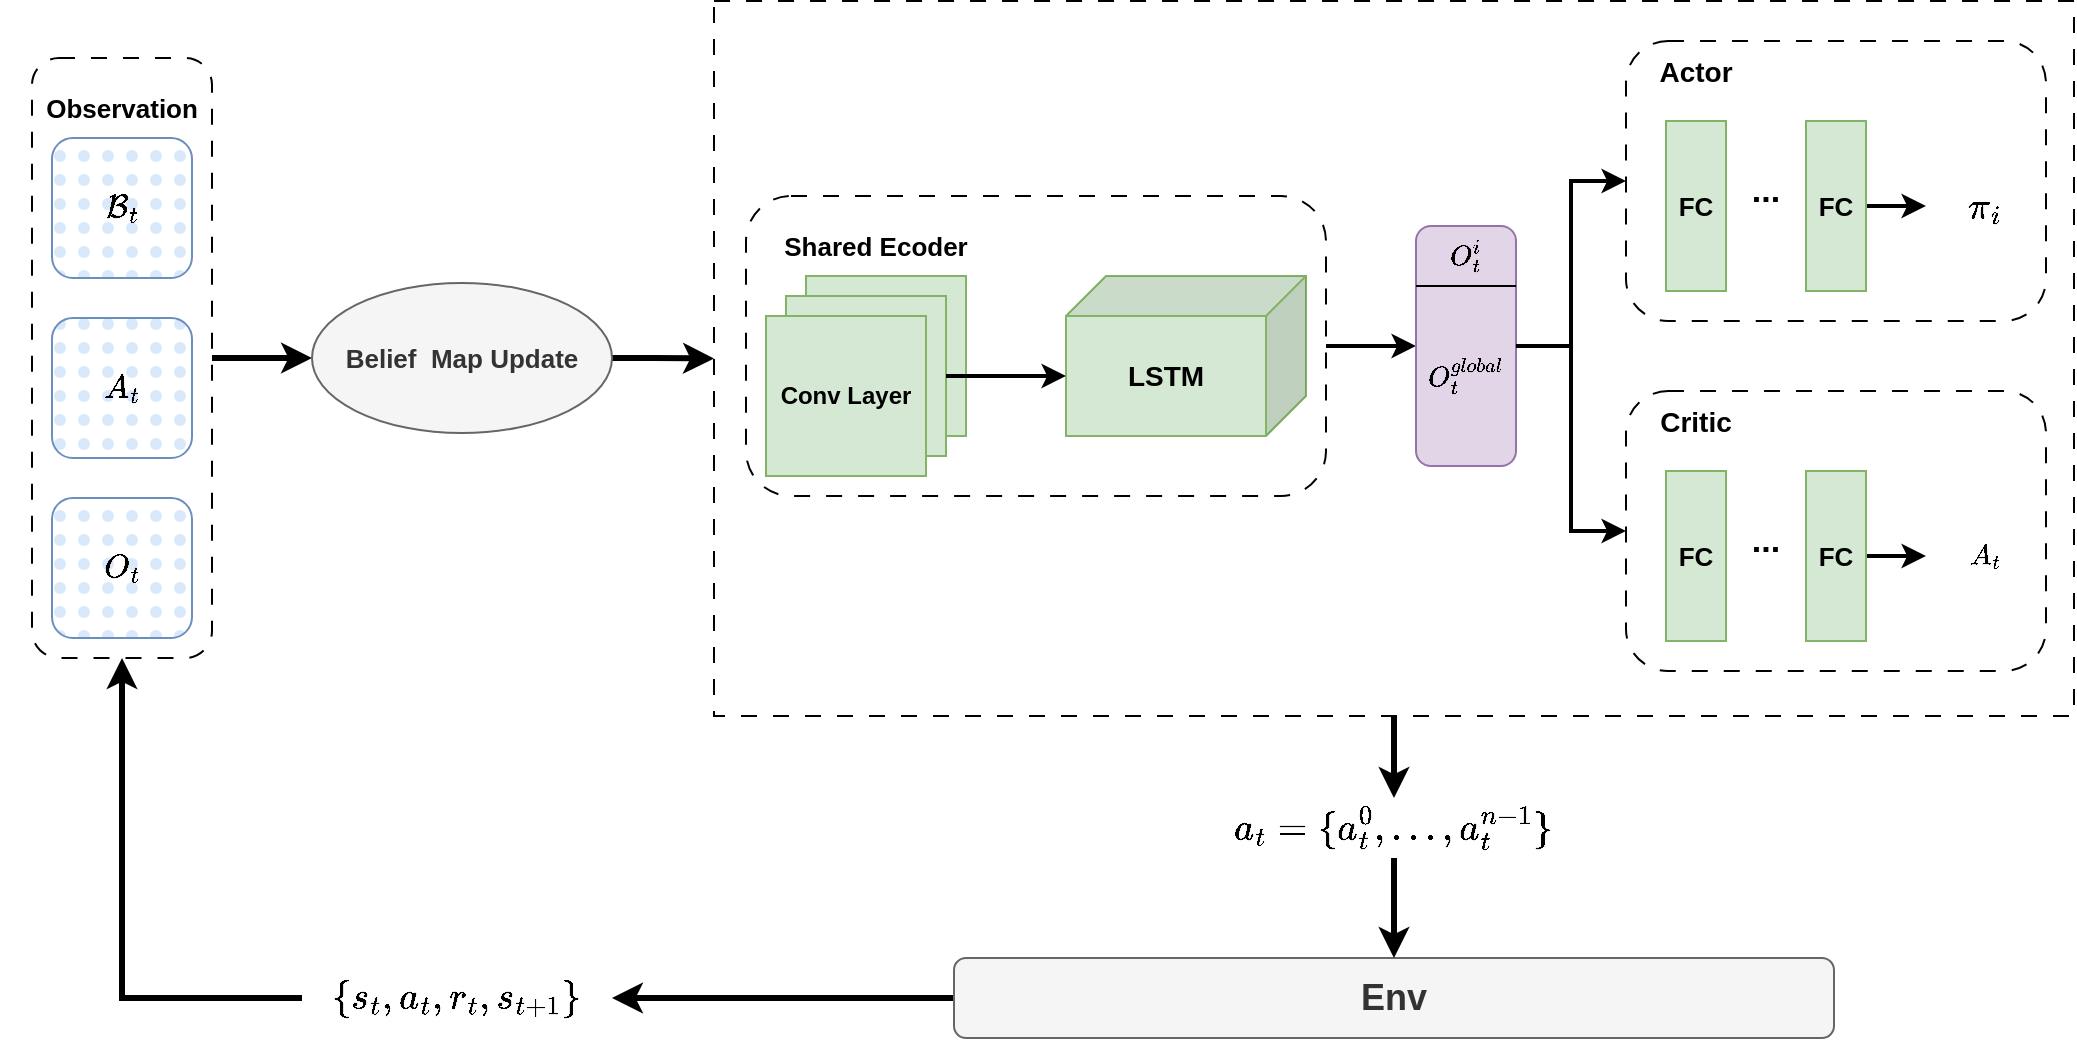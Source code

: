 <mxfile version="21.7.5" type="github">
  <diagram name="第 1 页" id="YNtreHXLW_XTTCcb58yX">
    <mxGraphModel dx="1615" dy="857" grid="1" gridSize="10" guides="1" tooltips="1" connect="1" arrows="1" fold="1" page="1" pageScale="1" pageWidth="2339" pageHeight="3300" math="1" shadow="0">
      <root>
        <mxCell id="0" />
        <mxCell id="1" parent="0" />
        <mxCell id="LSHb6EYZrm_vwkN75SZw-78" style="edgeStyle=orthogonalEdgeStyle;rounded=0;orthogonalLoop=1;jettySize=auto;html=1;exitX=0.5;exitY=1;exitDx=0;exitDy=0;entryX=0.5;entryY=0;entryDx=0;entryDy=0;strokeWidth=3;" edge="1" parent="1" source="LSHb6EYZrm_vwkN75SZw-7" target="LSHb6EYZrm_vwkN75SZw-77">
          <mxGeometry relative="1" as="geometry" />
        </mxCell>
        <mxCell id="LSHb6EYZrm_vwkN75SZw-7" value="" style="rounded=0;whiteSpace=wrap;html=1;dashed=1;dashPattern=8 8;" vertex="1" parent="1">
          <mxGeometry x="531" y="91.5" width="680" height="357.5" as="geometry" />
        </mxCell>
        <mxCell id="LSHb6EYZrm_vwkN75SZw-30" style="edgeStyle=orthogonalEdgeStyle;rounded=0;orthogonalLoop=1;jettySize=auto;html=1;exitX=1;exitY=0.5;exitDx=0;exitDy=0;strokeWidth=2;" edge="1" parent="1" source="LSHb6EYZrm_vwkN75SZw-28" target="LSHb6EYZrm_vwkN75SZw-19">
          <mxGeometry relative="1" as="geometry" />
        </mxCell>
        <mxCell id="LSHb6EYZrm_vwkN75SZw-28" value="" style="rounded=1;whiteSpace=wrap;html=1;dashed=1;dashPattern=8 8;" vertex="1" parent="1">
          <mxGeometry x="547" y="189" width="290" height="150" as="geometry" />
        </mxCell>
        <mxCell id="LSHb6EYZrm_vwkN75SZw-8" style="edgeStyle=orthogonalEdgeStyle;rounded=0;orthogonalLoop=1;jettySize=auto;html=1;exitX=1;exitY=0.5;exitDx=0;exitDy=0;strokeWidth=3;" edge="1" parent="1" source="LSHb6EYZrm_vwkN75SZw-4" target="LSHb6EYZrm_vwkN75SZw-6">
          <mxGeometry relative="1" as="geometry" />
        </mxCell>
        <mxCell id="LSHb6EYZrm_vwkN75SZw-4" value="" style="rounded=1;whiteSpace=wrap;html=1;dashed=1;dashPattern=8 8;strokeColor=#000000;strokeWidth=1;" vertex="1" parent="1">
          <mxGeometry x="190" y="120" width="90" height="300" as="geometry" />
        </mxCell>
        <mxCell id="LSHb6EYZrm_vwkN75SZw-2" value="&lt;b&gt;&lt;font style=&quot;font-size: 14px;&quot;&gt;$$\mathcal{B}_t$$&lt;/font&gt;&lt;/b&gt;" style="rounded=1;whiteSpace=wrap;html=1;fillColor=#dae8fc;strokeColor=#6c8ebf;fillStyle=dots;" vertex="1" parent="1">
          <mxGeometry x="200" y="160" width="70" height="70" as="geometry" />
        </mxCell>
        <mxCell id="LSHb6EYZrm_vwkN75SZw-1" value="&lt;b&gt;&lt;font style=&quot;font-size: 14px;&quot;&gt;$$A_t$$&lt;/font&gt;&lt;/b&gt;" style="rounded=1;whiteSpace=wrap;html=1;fillColor=#dae8fc;strokeColor=#6c8ebf;fillStyle=dots;" vertex="1" parent="1">
          <mxGeometry x="200" y="250" width="70" height="70" as="geometry" />
        </mxCell>
        <mxCell id="LSHb6EYZrm_vwkN75SZw-3" value="&lt;b&gt;&lt;font style=&quot;font-size: 14px;&quot;&gt;$$O_t$$&lt;/font&gt;&lt;/b&gt;" style="rounded=1;whiteSpace=wrap;html=1;fillColor=#dae8fc;strokeColor=#6c8ebf;fillStyle=dots;" vertex="1" parent="1">
          <mxGeometry x="200" y="340" width="70" height="70" as="geometry" />
        </mxCell>
        <mxCell id="LSHb6EYZrm_vwkN75SZw-5" value="&lt;b&gt;&lt;font style=&quot;font-size: 13px;&quot;&gt;Observation&lt;/font&gt;&lt;/b&gt;" style="text;html=1;strokeColor=none;fillColor=none;align=center;verticalAlign=middle;whiteSpace=wrap;rounded=0;" vertex="1" parent="1">
          <mxGeometry x="205" y="130" width="60" height="30" as="geometry" />
        </mxCell>
        <mxCell id="LSHb6EYZrm_vwkN75SZw-72" style="edgeStyle=orthogonalEdgeStyle;rounded=0;orthogonalLoop=1;jettySize=auto;html=1;exitX=1;exitY=0.5;exitDx=0;exitDy=0;entryX=0;entryY=0.5;entryDx=0;entryDy=0;strokeWidth=3;" edge="1" parent="1" source="LSHb6EYZrm_vwkN75SZw-6" target="LSHb6EYZrm_vwkN75SZw-7">
          <mxGeometry relative="1" as="geometry">
            <Array as="points">
              <mxPoint x="500" y="270" />
              <mxPoint x="500" y="270" />
            </Array>
          </mxGeometry>
        </mxCell>
        <mxCell id="LSHb6EYZrm_vwkN75SZw-6" value="&lt;b&gt;&lt;font style=&quot;font-size: 13px;&quot;&gt;Belief&amp;nbsp; Map Update&lt;/font&gt;&lt;/b&gt;" style="ellipse;whiteSpace=wrap;html=1;fillColor=#f5f5f5;fontColor=#333333;strokeColor=#666666;" vertex="1" parent="1">
          <mxGeometry x="330" y="232.5" width="150" height="75" as="geometry" />
        </mxCell>
        <mxCell id="LSHb6EYZrm_vwkN75SZw-15" value="" style="group" vertex="1" connectable="0" parent="1">
          <mxGeometry x="557" y="229" width="100" height="100" as="geometry" />
        </mxCell>
        <mxCell id="LSHb6EYZrm_vwkN75SZw-10" value="" style="whiteSpace=wrap;html=1;aspect=fixed;fillColor=#d5e8d4;strokeColor=#82b366;" vertex="1" parent="LSHb6EYZrm_vwkN75SZw-15">
          <mxGeometry x="20" width="80" height="80" as="geometry" />
        </mxCell>
        <mxCell id="LSHb6EYZrm_vwkN75SZw-13" value="" style="whiteSpace=wrap;html=1;aspect=fixed;fillColor=#d5e8d4;strokeColor=#82b366;" vertex="1" parent="LSHb6EYZrm_vwkN75SZw-15">
          <mxGeometry x="10" y="10" width="80" height="80" as="geometry" />
        </mxCell>
        <mxCell id="LSHb6EYZrm_vwkN75SZw-14" value="&lt;b&gt;Conv Layer&lt;/b&gt;" style="whiteSpace=wrap;html=1;aspect=fixed;fillColor=#d5e8d4;strokeColor=#82b366;" vertex="1" parent="LSHb6EYZrm_vwkN75SZw-15">
          <mxGeometry y="20" width="80" height="80" as="geometry" />
        </mxCell>
        <mxCell id="LSHb6EYZrm_vwkN75SZw-16" value="&lt;font style=&quot;font-size: 14px;&quot;&gt;&lt;b&gt;LSTM&lt;/b&gt;&lt;/font&gt;" style="shape=cube;whiteSpace=wrap;html=1;boundedLbl=1;backgroundOutline=1;darkOpacity=0.05;darkOpacity2=0.1;flipH=1;fillColor=#d5e8d4;strokeColor=#82b366;" vertex="1" parent="1">
          <mxGeometry x="707" y="229" width="120" height="80" as="geometry" />
        </mxCell>
        <mxCell id="LSHb6EYZrm_vwkN75SZw-18" style="edgeStyle=orthogonalEdgeStyle;rounded=0;orthogonalLoop=1;jettySize=auto;html=1;exitX=1;exitY=0.5;exitDx=0;exitDy=0;entryX=0;entryY=0;entryDx=120;entryDy=50;entryPerimeter=0;strokeWidth=2;" edge="1" parent="1" source="LSHb6EYZrm_vwkN75SZw-13" target="LSHb6EYZrm_vwkN75SZw-16">
          <mxGeometry relative="1" as="geometry" />
        </mxCell>
        <mxCell id="LSHb6EYZrm_vwkN75SZw-25" value="" style="group" vertex="1" connectable="0" parent="1">
          <mxGeometry x="877" y="204" width="60" height="120" as="geometry" />
        </mxCell>
        <mxCell id="LSHb6EYZrm_vwkN75SZw-19" value="" style="rounded=1;whiteSpace=wrap;html=1;fillColor=#e1d5e7;strokeColor=#9673a6;" vertex="1" parent="LSHb6EYZrm_vwkN75SZw-25">
          <mxGeometry x="5" width="50" height="120" as="geometry" />
        </mxCell>
        <mxCell id="LSHb6EYZrm_vwkN75SZw-22" value="" style="endArrow=none;html=1;rounded=0;entryX=1;entryY=0.25;entryDx=0;entryDy=0;exitX=0;exitY=0.25;exitDx=0;exitDy=0;" edge="1" parent="LSHb6EYZrm_vwkN75SZw-25" source="LSHb6EYZrm_vwkN75SZw-19" target="LSHb6EYZrm_vwkN75SZw-19">
          <mxGeometry width="50" height="50" relative="1" as="geometry">
            <mxPoint x="-35" y="60" as="sourcePoint" />
            <mxPoint x="15" y="10" as="targetPoint" />
          </mxGeometry>
        </mxCell>
        <mxCell id="LSHb6EYZrm_vwkN75SZw-23" value="$$O^{i}_t$$" style="text;html=1;strokeColor=none;fillColor=none;align=center;verticalAlign=middle;whiteSpace=wrap;rounded=0;" vertex="1" parent="LSHb6EYZrm_vwkN75SZw-25">
          <mxGeometry width="60" height="30" as="geometry" />
        </mxCell>
        <mxCell id="LSHb6EYZrm_vwkN75SZw-24" value="$$O_t^{global}$$" style="text;html=1;strokeColor=none;fillColor=none;align=center;verticalAlign=middle;whiteSpace=wrap;rounded=0;" vertex="1" parent="LSHb6EYZrm_vwkN75SZw-25">
          <mxGeometry y="60" width="60" height="30" as="geometry" />
        </mxCell>
        <mxCell id="LSHb6EYZrm_vwkN75SZw-29" value="&lt;b&gt;&lt;font style=&quot;font-size: 13px;&quot;&gt;Shared Ecoder&lt;/font&gt;&lt;/b&gt;" style="text;html=1;strokeColor=none;fillColor=none;align=center;verticalAlign=middle;whiteSpace=wrap;rounded=0;" vertex="1" parent="1">
          <mxGeometry x="557" y="199" width="110" height="30" as="geometry" />
        </mxCell>
        <mxCell id="LSHb6EYZrm_vwkN75SZw-47" value="" style="rounded=1;whiteSpace=wrap;html=1;dashed=1;dashPattern=8 8;" vertex="1" parent="1">
          <mxGeometry x="987" y="111.5" width="210" height="140" as="geometry" />
        </mxCell>
        <mxCell id="LSHb6EYZrm_vwkN75SZw-48" value="&lt;b&gt;&lt;font style=&quot;font-size: 13px;&quot;&gt;FC&lt;/font&gt;&lt;/b&gt;" style="rounded=0;whiteSpace=wrap;html=1;fillColor=#d5e8d4;strokeColor=#82b366;" vertex="1" parent="1">
          <mxGeometry x="1007" y="151.5" width="30" height="85" as="geometry" />
        </mxCell>
        <mxCell id="LSHb6EYZrm_vwkN75SZw-55" style="edgeStyle=orthogonalEdgeStyle;rounded=0;orthogonalLoop=1;jettySize=auto;html=1;exitX=1;exitY=0.5;exitDx=0;exitDy=0;strokeWidth=2;" edge="1" parent="1" source="LSHb6EYZrm_vwkN75SZw-49" target="LSHb6EYZrm_vwkN75SZw-54">
          <mxGeometry relative="1" as="geometry" />
        </mxCell>
        <mxCell id="LSHb6EYZrm_vwkN75SZw-49" value="&lt;b&gt;&lt;font style=&quot;font-size: 13px;&quot;&gt;FC&lt;/font&gt;&lt;/b&gt;" style="rounded=0;whiteSpace=wrap;html=1;fillColor=#d5e8d4;strokeColor=#82b366;" vertex="1" parent="1">
          <mxGeometry x="1077" y="151.5" width="30" height="85" as="geometry" />
        </mxCell>
        <mxCell id="LSHb6EYZrm_vwkN75SZw-51" value="&lt;font size=&quot;1&quot; style=&quot;&quot;&gt;&lt;b style=&quot;font-size: 17px;&quot;&gt;...&lt;/b&gt;&lt;/font&gt;" style="text;html=1;strokeColor=none;fillColor=none;align=center;verticalAlign=middle;whiteSpace=wrap;rounded=0;" vertex="1" parent="1">
          <mxGeometry x="1027" y="171.5" width="60" height="30" as="geometry" />
        </mxCell>
        <mxCell id="LSHb6EYZrm_vwkN75SZw-52" value="&lt;font style=&quot;font-size: 14px;&quot;&gt;&lt;b&gt;Actor&lt;/b&gt;&lt;/font&gt;" style="text;html=1;strokeColor=none;fillColor=none;align=center;verticalAlign=middle;whiteSpace=wrap;rounded=0;" vertex="1" parent="1">
          <mxGeometry x="992" y="111.5" width="60" height="30" as="geometry" />
        </mxCell>
        <mxCell id="LSHb6EYZrm_vwkN75SZw-54" value="&lt;font style=&quot;font-size: 16px;&quot;&gt;$$\pi_i$$&lt;/font&gt;" style="text;html=1;strokeColor=none;fillColor=none;align=center;verticalAlign=middle;whiteSpace=wrap;rounded=0;" vertex="1" parent="1">
          <mxGeometry x="1137" y="179" width="60" height="30" as="geometry" />
        </mxCell>
        <mxCell id="LSHb6EYZrm_vwkN75SZw-63" value="" style="rounded=1;whiteSpace=wrap;html=1;dashed=1;dashPattern=8 8;" vertex="1" parent="1">
          <mxGeometry x="987" y="286.5" width="210" height="140" as="geometry" />
        </mxCell>
        <mxCell id="LSHb6EYZrm_vwkN75SZw-64" value="&lt;b&gt;&lt;font style=&quot;font-size: 13px;&quot;&gt;FC&lt;/font&gt;&lt;/b&gt;" style="rounded=0;whiteSpace=wrap;html=1;fillColor=#d5e8d4;strokeColor=#82b366;" vertex="1" parent="1">
          <mxGeometry x="1007" y="326.5" width="30" height="85" as="geometry" />
        </mxCell>
        <mxCell id="LSHb6EYZrm_vwkN75SZw-65" style="edgeStyle=orthogonalEdgeStyle;rounded=0;orthogonalLoop=1;jettySize=auto;html=1;exitX=1;exitY=0.5;exitDx=0;exitDy=0;strokeWidth=2;" edge="1" parent="1" source="LSHb6EYZrm_vwkN75SZw-66">
          <mxGeometry relative="1" as="geometry">
            <mxPoint x="1137" y="369" as="targetPoint" />
          </mxGeometry>
        </mxCell>
        <mxCell id="LSHb6EYZrm_vwkN75SZw-66" value="&lt;b&gt;&lt;font style=&quot;font-size: 13px;&quot;&gt;FC&lt;/font&gt;&lt;/b&gt;" style="rounded=0;whiteSpace=wrap;html=1;fillColor=#d5e8d4;strokeColor=#82b366;" vertex="1" parent="1">
          <mxGeometry x="1077" y="326.5" width="30" height="85" as="geometry" />
        </mxCell>
        <mxCell id="LSHb6EYZrm_vwkN75SZw-67" value="&lt;font size=&quot;1&quot; style=&quot;&quot;&gt;&lt;b style=&quot;font-size: 17px;&quot;&gt;...&lt;/b&gt;&lt;/font&gt;" style="text;html=1;strokeColor=none;fillColor=none;align=center;verticalAlign=middle;whiteSpace=wrap;rounded=0;" vertex="1" parent="1">
          <mxGeometry x="1027" y="346.5" width="60" height="30" as="geometry" />
        </mxCell>
        <mxCell id="LSHb6EYZrm_vwkN75SZw-68" value="&lt;font style=&quot;font-size: 14px;&quot;&gt;&lt;b&gt;Critic&lt;/b&gt;&lt;/font&gt;" style="text;html=1;strokeColor=none;fillColor=none;align=center;verticalAlign=middle;whiteSpace=wrap;rounded=0;" vertex="1" parent="1">
          <mxGeometry x="992" y="286.5" width="60" height="30" as="geometry" />
        </mxCell>
        <mxCell id="LSHb6EYZrm_vwkN75SZw-53" value="$$A_t$$" style="text;html=1;strokeColor=none;fillColor=none;align=center;verticalAlign=middle;whiteSpace=wrap;rounded=0;" vertex="1" parent="1">
          <mxGeometry x="1137" y="354" width="60" height="30" as="geometry" />
        </mxCell>
        <mxCell id="LSHb6EYZrm_vwkN75SZw-84" style="edgeStyle=orthogonalEdgeStyle;rounded=0;orthogonalLoop=1;jettySize=auto;html=1;exitX=0;exitY=0.5;exitDx=0;exitDy=0;strokeWidth=3;" edge="1" parent="1" source="LSHb6EYZrm_vwkN75SZw-70" target="LSHb6EYZrm_vwkN75SZw-81">
          <mxGeometry relative="1" as="geometry" />
        </mxCell>
        <mxCell id="LSHb6EYZrm_vwkN75SZw-70" value="&lt;font size=&quot;1&quot; style=&quot;&quot;&gt;&lt;b style=&quot;font-size: 18px;&quot;&gt;Env&lt;/b&gt;&lt;/font&gt;" style="rounded=1;whiteSpace=wrap;html=1;fillColor=#f5f5f5;fontColor=#333333;strokeColor=#666666;" vertex="1" parent="1">
          <mxGeometry x="651" y="570" width="440" height="40" as="geometry" />
        </mxCell>
        <mxCell id="LSHb6EYZrm_vwkN75SZw-75" value="" style="endArrow=classic;html=1;rounded=0;exitX=1;exitY=0.5;exitDx=0;exitDy=0;entryX=0;entryY=0.5;entryDx=0;entryDy=0;edgeStyle=orthogonalEdgeStyle;strokeWidth=2;" edge="1" parent="1" source="LSHb6EYZrm_vwkN75SZw-19" target="LSHb6EYZrm_vwkN75SZw-47">
          <mxGeometry width="50" height="50" relative="1" as="geometry">
            <mxPoint x="820" y="310" as="sourcePoint" />
            <mxPoint x="870" y="260" as="targetPoint" />
          </mxGeometry>
        </mxCell>
        <mxCell id="LSHb6EYZrm_vwkN75SZw-76" value="" style="endArrow=classic;html=1;rounded=0;exitX=1;exitY=0.5;exitDx=0;exitDy=0;entryX=0;entryY=0.5;entryDx=0;entryDy=0;edgeStyle=orthogonalEdgeStyle;strokeWidth=2;" edge="1" parent="1" source="LSHb6EYZrm_vwkN75SZw-19" target="LSHb6EYZrm_vwkN75SZw-63">
          <mxGeometry width="50" height="50" relative="1" as="geometry">
            <mxPoint x="820" y="310" as="sourcePoint" />
            <mxPoint x="870" y="260" as="targetPoint" />
          </mxGeometry>
        </mxCell>
        <mxCell id="LSHb6EYZrm_vwkN75SZw-79" style="edgeStyle=orthogonalEdgeStyle;rounded=0;orthogonalLoop=1;jettySize=auto;html=1;exitX=0.5;exitY=1;exitDx=0;exitDy=0;entryX=0.5;entryY=0;entryDx=0;entryDy=0;strokeWidth=3;" edge="1" parent="1" source="LSHb6EYZrm_vwkN75SZw-77" target="LSHb6EYZrm_vwkN75SZw-70">
          <mxGeometry relative="1" as="geometry" />
        </mxCell>
        <mxCell id="LSHb6EYZrm_vwkN75SZw-77" value="&lt;font style=&quot;font-size: 16px;&quot;&gt;$$a_t=\{a_t^0,...,a_t^{n-1}\}$$&lt;/font&gt;" style="text;html=1;strokeColor=none;fillColor=none;align=center;verticalAlign=middle;whiteSpace=wrap;rounded=0;" vertex="1" parent="1">
          <mxGeometry x="841" y="490" width="60" height="30" as="geometry" />
        </mxCell>
        <mxCell id="LSHb6EYZrm_vwkN75SZw-85" style="edgeStyle=orthogonalEdgeStyle;rounded=0;orthogonalLoop=1;jettySize=auto;html=1;exitX=0;exitY=0.5;exitDx=0;exitDy=0;entryX=0.5;entryY=1;entryDx=0;entryDy=0;strokeWidth=3;" edge="1" parent="1" source="LSHb6EYZrm_vwkN75SZw-81" target="LSHb6EYZrm_vwkN75SZw-4">
          <mxGeometry relative="1" as="geometry" />
        </mxCell>
        <mxCell id="LSHb6EYZrm_vwkN75SZw-81" value="&lt;font style=&quot;font-size: 16px;&quot;&gt;$$\{s_t,a_t,&lt;br&gt;r_t,s_{t+1}\}$$&lt;/font&gt;" style="text;html=1;strokeColor=none;fillColor=none;align=center;verticalAlign=middle;whiteSpace=wrap;rounded=0;" vertex="1" parent="1">
          <mxGeometry x="325" y="575" width="155" height="30" as="geometry" />
        </mxCell>
      </root>
    </mxGraphModel>
  </diagram>
</mxfile>
